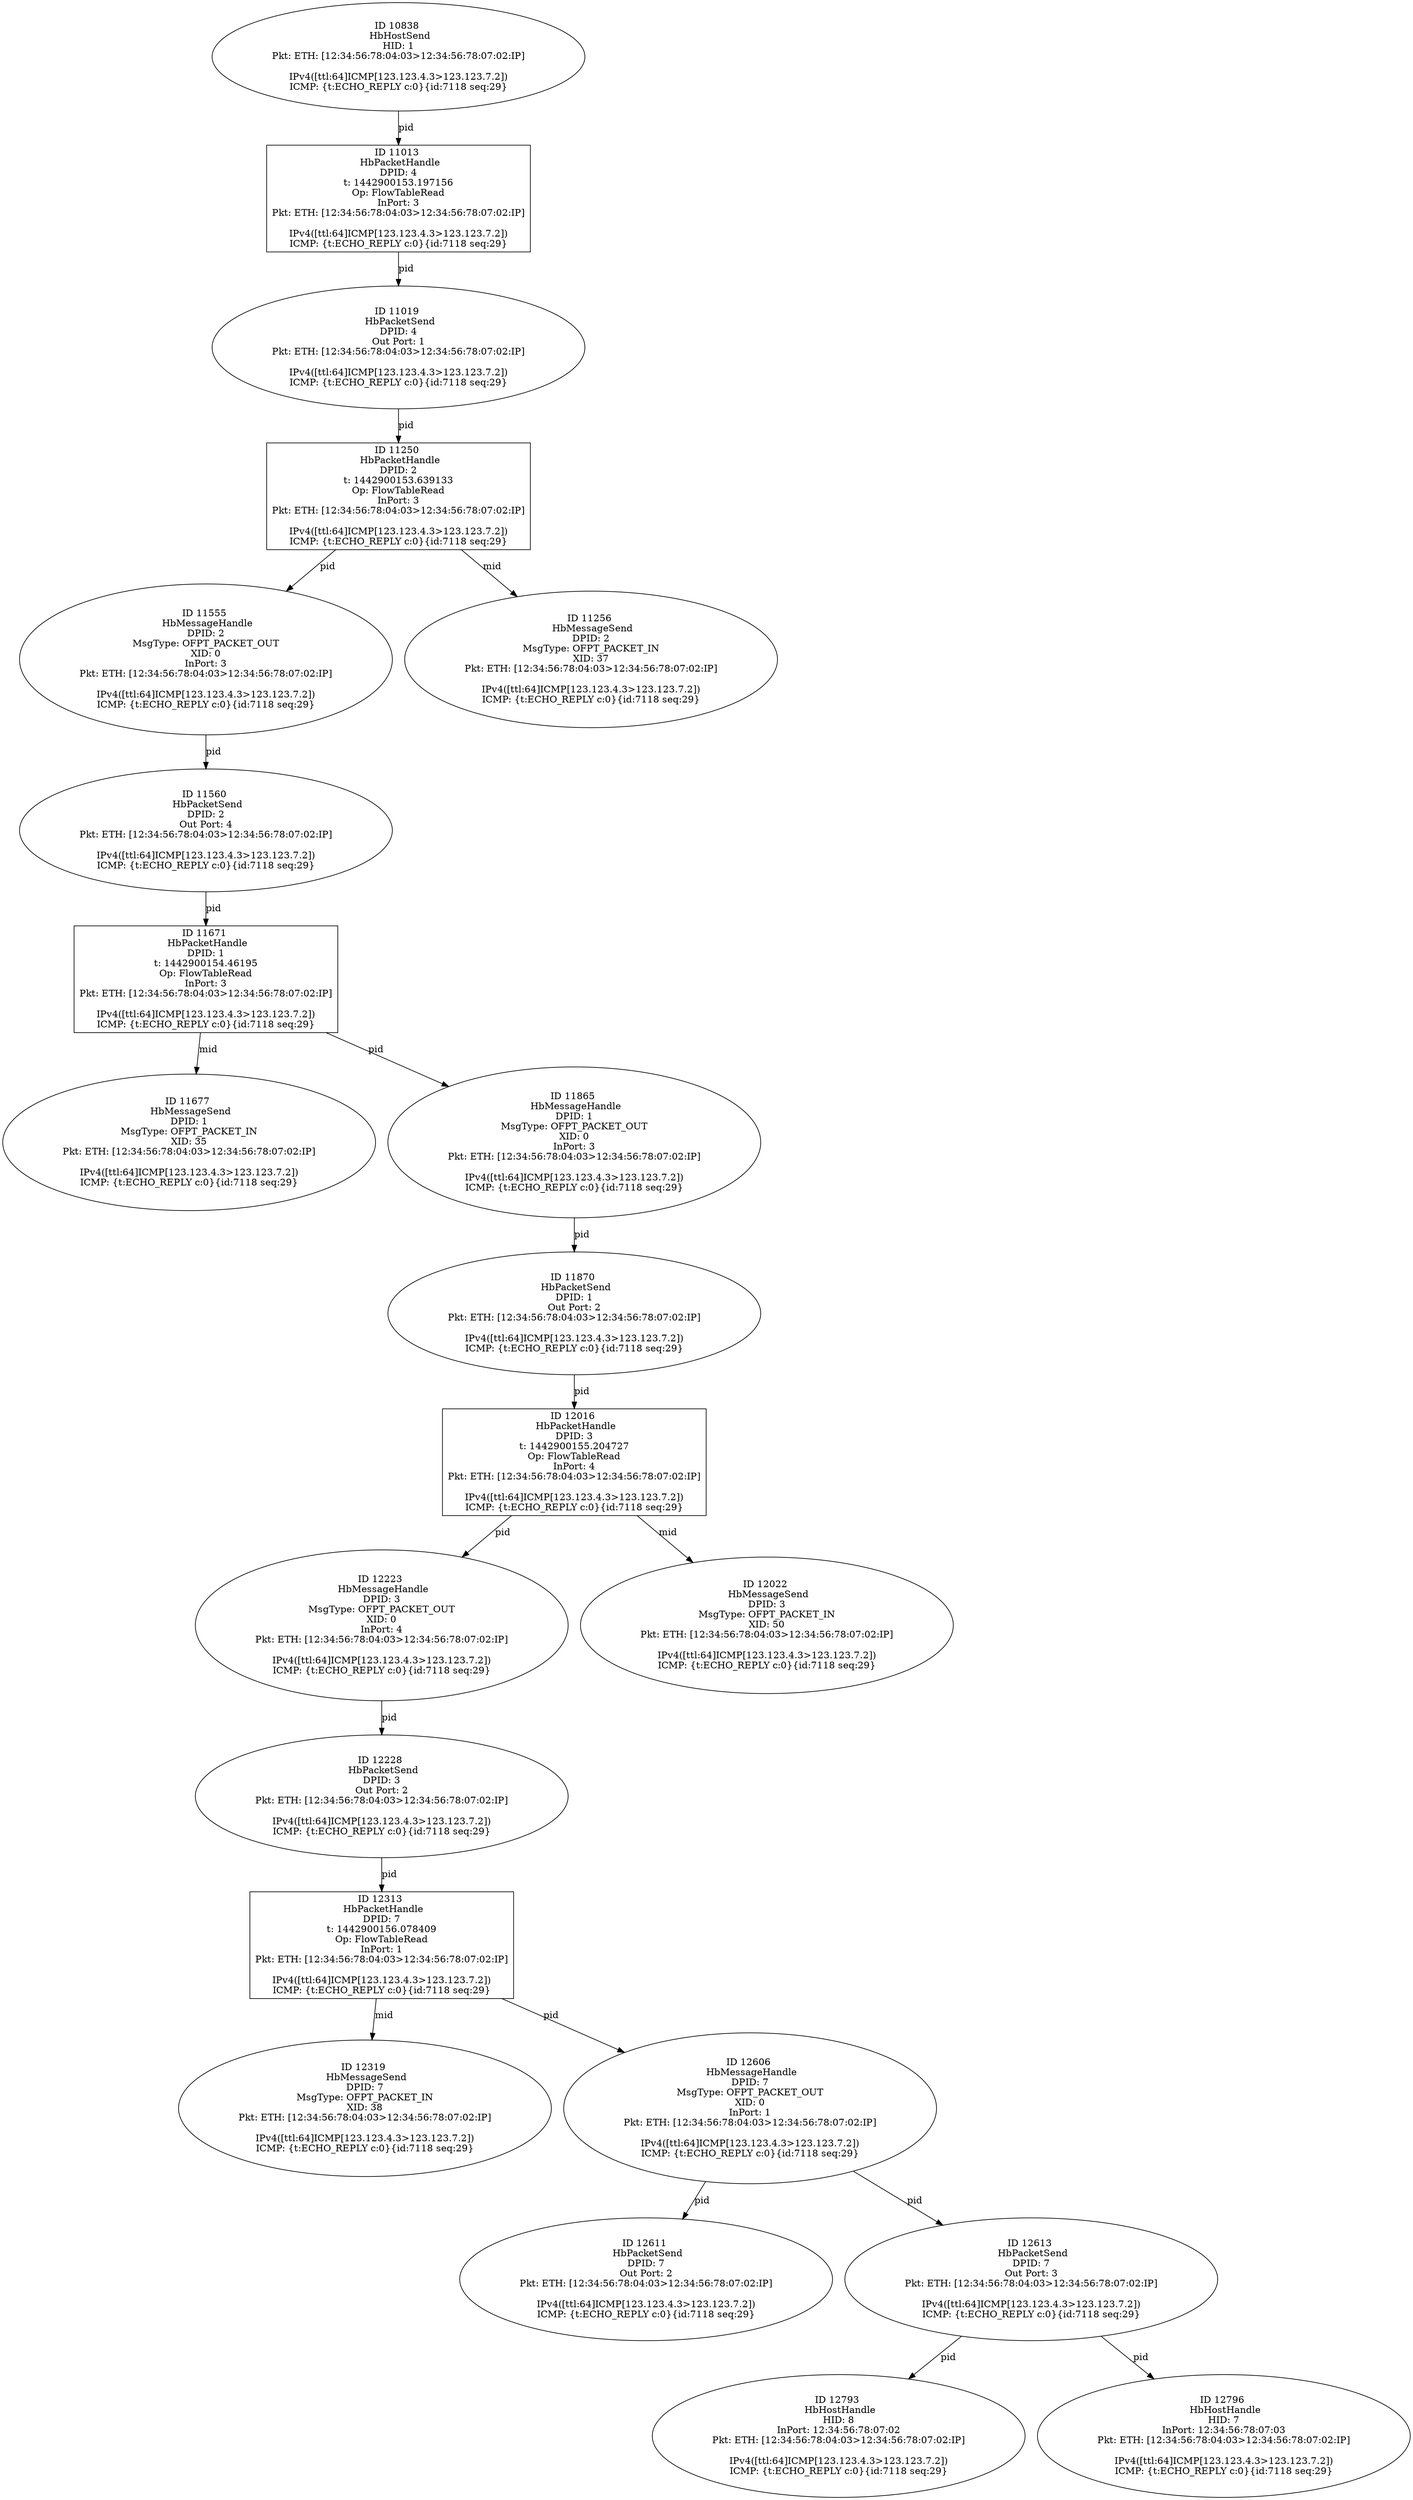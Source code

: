 strict digraph G {
11013 [shape=box, event=<hb_events.HbPacketHandle object at 0x10a1c5510>, label="ID 11013 
 HbPacketHandle
DPID: 4
t: 1442900153.197156
Op: FlowTableRead
InPort: 3
Pkt: ETH: [12:34:56:78:04:03>12:34:56:78:07:02:IP]

IPv4([ttl:64]ICMP[123.123.4.3>123.123.7.2])
ICMP: {t:ECHO_REPLY c:0}{id:7118 seq:29}"];
11019 [shape=oval, event=<hb_events.HbPacketSend object at 0x10a1f89d0>, label="ID 11019 
 HbPacketSend
DPID: 4
Out Port: 1
Pkt: ETH: [12:34:56:78:04:03>12:34:56:78:07:02:IP]

IPv4([ttl:64]ICMP[123.123.4.3>123.123.7.2])
ICMP: {t:ECHO_REPLY c:0}{id:7118 seq:29}"];
11671 [shape=box, event=<hb_events.HbPacketHandle object at 0x10a519710>, label="ID 11671 
 HbPacketHandle
DPID: 1
t: 1442900154.46195
Op: FlowTableRead
InPort: 3
Pkt: ETH: [12:34:56:78:04:03>12:34:56:78:07:02:IP]

IPv4([ttl:64]ICMP[123.123.4.3>123.123.7.2])
ICMP: {t:ECHO_REPLY c:0}{id:7118 seq:29}"];
12313 [shape=box, event=<hb_events.HbPacketHandle object at 0x10a8a4990>, label="ID 12313 
 HbPacketHandle
DPID: 7
t: 1442900156.078409
Op: FlowTableRead
InPort: 1
Pkt: ETH: [12:34:56:78:04:03>12:34:56:78:07:02:IP]

IPv4([ttl:64]ICMP[123.123.4.3>123.123.7.2])
ICMP: {t:ECHO_REPLY c:0}{id:7118 seq:29}"];
11677 [shape=oval, event=<hb_events.HbMessageSend object at 0x10a540390>, label="ID 11677 
 HbMessageSend
DPID: 1
MsgType: OFPT_PACKET_IN
XID: 35
Pkt: ETH: [12:34:56:78:04:03>12:34:56:78:07:02:IP]

IPv4([ttl:64]ICMP[123.123.4.3>123.123.7.2])
ICMP: {t:ECHO_REPLY c:0}{id:7118 seq:29}"];
12319 [shape=oval, event=<hb_events.HbMessageSend object at 0x10a8b0410>, label="ID 12319 
 HbMessageSend
DPID: 7
MsgType: OFPT_PACKET_IN
XID: 38
Pkt: ETH: [12:34:56:78:04:03>12:34:56:78:07:02:IP]

IPv4([ttl:64]ICMP[123.123.4.3>123.123.7.2])
ICMP: {t:ECHO_REPLY c:0}{id:7118 seq:29}"];
11555 [shape=oval, event=<hb_events.HbMessageHandle object at 0x10a450490>, label="ID 11555 
 HbMessageHandle
DPID: 2
MsgType: OFPT_PACKET_OUT
XID: 0
InPort: 3
Pkt: ETH: [12:34:56:78:04:03>12:34:56:78:07:02:IP]

IPv4([ttl:64]ICMP[123.123.4.3>123.123.7.2])
ICMP: {t:ECHO_REPLY c:0}{id:7118 seq:29}"];
11560 [shape=oval, event=<hb_events.HbPacketSend object at 0x10a4a0510>, label="ID 11560 
 HbPacketSend
DPID: 2
Out Port: 4
Pkt: ETH: [12:34:56:78:04:03>12:34:56:78:07:02:IP]

IPv4([ttl:64]ICMP[123.123.4.3>123.123.7.2])
ICMP: {t:ECHO_REPLY c:0}{id:7118 seq:29}"];
12606 [shape=oval, event=<hb_events.HbMessageHandle object at 0x10aa62490>, label="ID 12606 
 HbMessageHandle
DPID: 7
MsgType: OFPT_PACKET_OUT
XID: 0
InPort: 1
Pkt: ETH: [12:34:56:78:04:03>12:34:56:78:07:02:IP]

IPv4([ttl:64]ICMP[123.123.4.3>123.123.7.2])
ICMP: {t:ECHO_REPLY c:0}{id:7118 seq:29}"];
12223 [shape=oval, event=<hb_events.HbMessageHandle object at 0x10a81a050>, label="ID 12223 
 HbMessageHandle
DPID: 3
MsgType: OFPT_PACKET_OUT
XID: 0
InPort: 4
Pkt: ETH: [12:34:56:78:04:03>12:34:56:78:07:02:IP]

IPv4([ttl:64]ICMP[123.123.4.3>123.123.7.2])
ICMP: {t:ECHO_REPLY c:0}{id:7118 seq:29}"];
12611 [shape=oval, event=<hb_events.HbPacketSend object at 0x10aa62850>, label="ID 12611 
 HbPacketSend
DPID: 7
Out Port: 2
Pkt: ETH: [12:34:56:78:04:03>12:34:56:78:07:02:IP]

IPv4([ttl:64]ICMP[123.123.4.3>123.123.7.2])
ICMP: {t:ECHO_REPLY c:0}{id:7118 seq:29}"];
12228 [shape=oval, event=<hb_events.HbPacketSend object at 0x10a81a510>, label="ID 12228 
 HbPacketSend
DPID: 3
Out Port: 2
Pkt: ETH: [12:34:56:78:04:03>12:34:56:78:07:02:IP]

IPv4([ttl:64]ICMP[123.123.4.3>123.123.7.2])
ICMP: {t:ECHO_REPLY c:0}{id:7118 seq:29}"];
12613 [shape=oval, event=<hb_events.HbPacketSend object at 0x10aa62ad0>, label="ID 12613 
 HbPacketSend
DPID: 7
Out Port: 3
Pkt: ETH: [12:34:56:78:04:03>12:34:56:78:07:02:IP]

IPv4([ttl:64]ICMP[123.123.4.3>123.123.7.2])
ICMP: {t:ECHO_REPLY c:0}{id:7118 seq:29}"];
10838 [shape=oval, event=<hb_events.HbHostSend object at 0x10a13d0d0>, label="ID 10838 
 HbHostSend
HID: 1
Pkt: ETH: [12:34:56:78:04:03>12:34:56:78:07:02:IP]

IPv4([ttl:64]ICMP[123.123.4.3>123.123.7.2])
ICMP: {t:ECHO_REPLY c:0}{id:7118 seq:29}"];
11865 [shape=oval, event=<hb_events.HbMessageHandle object at 0x10a61a210>, label="ID 11865 
 HbMessageHandle
DPID: 1
MsgType: OFPT_PACKET_OUT
XID: 0
InPort: 3
Pkt: ETH: [12:34:56:78:04:03>12:34:56:78:07:02:IP]

IPv4([ttl:64]ICMP[123.123.4.3>123.123.7.2])
ICMP: {t:ECHO_REPLY c:0}{id:7118 seq:29}"];
11870 [shape=oval, event=<hb_events.HbPacketSend object at 0x10a61a550>, label="ID 11870 
 HbPacketSend
DPID: 1
Out Port: 2
Pkt: ETH: [12:34:56:78:04:03>12:34:56:78:07:02:IP]

IPv4([ttl:64]ICMP[123.123.4.3>123.123.7.2])
ICMP: {t:ECHO_REPLY c:0}{id:7118 seq:29}"];
12016 [shape=box, event=<hb_events.HbPacketHandle object at 0x10a6ece90>, label="ID 12016 
 HbPacketHandle
DPID: 3
t: 1442900155.204727
Op: FlowTableRead
InPort: 4
Pkt: ETH: [12:34:56:78:04:03>12:34:56:78:07:02:IP]

IPv4([ttl:64]ICMP[123.123.4.3>123.123.7.2])
ICMP: {t:ECHO_REPLY c:0}{id:7118 seq:29}"];
11250 [shape=box, event=<hb_events.HbPacketHandle object at 0x10a32a850>, label="ID 11250 
 HbPacketHandle
DPID: 2
t: 1442900153.639133
Op: FlowTableRead
InPort: 3
Pkt: ETH: [12:34:56:78:04:03>12:34:56:78:07:02:IP]

IPv4([ttl:64]ICMP[123.123.4.3>123.123.7.2])
ICMP: {t:ECHO_REPLY c:0}{id:7118 seq:29}"];
12022 [shape=oval, event=<hb_events.HbMessageSend object at 0x10a7036d0>, label="ID 12022 
 HbMessageSend
DPID: 3
MsgType: OFPT_PACKET_IN
XID: 50
Pkt: ETH: [12:34:56:78:04:03>12:34:56:78:07:02:IP]

IPv4([ttl:64]ICMP[123.123.4.3>123.123.7.2])
ICMP: {t:ECHO_REPLY c:0}{id:7118 seq:29}"];
11256 [shape=oval, event=<hb_events.HbMessageSend object at 0x10a342590>, label="ID 11256 
 HbMessageSend
DPID: 2
MsgType: OFPT_PACKET_IN
XID: 37
Pkt: ETH: [12:34:56:78:04:03>12:34:56:78:07:02:IP]

IPv4([ttl:64]ICMP[123.123.4.3>123.123.7.2])
ICMP: {t:ECHO_REPLY c:0}{id:7118 seq:29}"];
12793 [shape=oval, event=<hb_events.HbHostHandle object at 0x10ab46f90>, label="ID 12793 
 HbHostHandle
HID: 8
InPort: 12:34:56:78:07:02
Pkt: ETH: [12:34:56:78:04:03>12:34:56:78:07:02:IP]

IPv4([ttl:64]ICMP[123.123.4.3>123.123.7.2])
ICMP: {t:ECHO_REPLY c:0}{id:7118 seq:29}"];
12796 [shape=oval, event=<hb_events.HbHostHandle object at 0x10ab2c650>, label="ID 12796 
 HbHostHandle
HID: 7
InPort: 12:34:56:78:07:03
Pkt: ETH: [12:34:56:78:04:03>12:34:56:78:07:02:IP]

IPv4([ttl:64]ICMP[123.123.4.3>123.123.7.2])
ICMP: {t:ECHO_REPLY c:0}{id:7118 seq:29}"];
11013 -> 11019  [rel=pid, label=pid];
11019 -> 11250  [rel=pid, label=pid];
11671 -> 11865  [rel=pid, label=pid];
11671 -> 11677  [rel=mid, label=mid];
12313 -> 12606  [rel=pid, label=pid];
12313 -> 12319  [rel=mid, label=mid];
11555 -> 11560  [rel=pid, label=pid];
11560 -> 11671  [rel=pid, label=pid];
12606 -> 12611  [rel=pid, label=pid];
12606 -> 12613  [rel=pid, label=pid];
12223 -> 12228  [rel=pid, label=pid];
12228 -> 12313  [rel=pid, label=pid];
12613 -> 12793  [rel=pid, label=pid];
12613 -> 12796  [rel=pid, label=pid];
10838 -> 11013  [rel=pid, label=pid];
11865 -> 11870  [rel=pid, label=pid];
11870 -> 12016  [rel=pid, label=pid];
12016 -> 12022  [rel=mid, label=mid];
12016 -> 12223  [rel=pid, label=pid];
11250 -> 11256  [rel=mid, label=mid];
11250 -> 11555  [rel=pid, label=pid];
}
